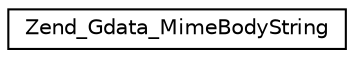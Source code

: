 digraph G
{
  edge [fontname="Helvetica",fontsize="10",labelfontname="Helvetica",labelfontsize="10"];
  node [fontname="Helvetica",fontsize="10",shape=record];
  rankdir="LR";
  Node1 [label="Zend_Gdata_MimeBodyString",height=0.2,width=0.4,color="black", fillcolor="white", style="filled",URL="$class_zend___gdata___mime_body_string.html"];
}
